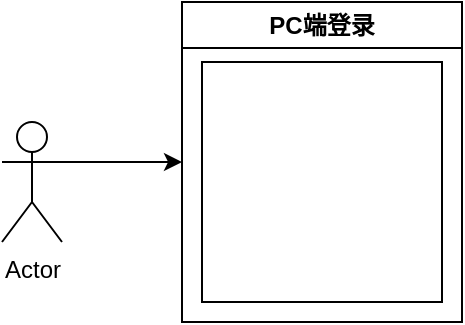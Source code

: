 <mxfile version="24.8.2">
  <diagram name="第 1 页" id="Ib9BUUQ_eEwHa9DM7u5N">
    <mxGraphModel dx="989" dy="604" grid="1" gridSize="10" guides="1" tooltips="1" connect="1" arrows="1" fold="1" page="1" pageScale="1" pageWidth="827" pageHeight="1169" math="0" shadow="0">
      <root>
        <mxCell id="0" />
        <mxCell id="1" parent="0" />
        <mxCell id="mOQfiVYmanUj4Pw-yA3T-8" style="edgeStyle=orthogonalEdgeStyle;rounded=0;orthogonalLoop=1;jettySize=auto;html=1;exitX=1;exitY=0.333;exitDx=0;exitDy=0;exitPerimeter=0;entryX=0;entryY=0.5;entryDx=0;entryDy=0;" edge="1" parent="1" source="mOQfiVYmanUj4Pw-yA3T-2" target="mOQfiVYmanUj4Pw-yA3T-7">
          <mxGeometry relative="1" as="geometry" />
        </mxCell>
        <mxCell id="mOQfiVYmanUj4Pw-yA3T-2" value="Actor" style="shape=umlActor;verticalLabelPosition=bottom;verticalAlign=top;html=1;outlineConnect=0;" vertex="1" parent="1">
          <mxGeometry x="20" y="320" width="30" height="60" as="geometry" />
        </mxCell>
        <mxCell id="mOQfiVYmanUj4Pw-yA3T-7" value="PC端登录" style="swimlane;whiteSpace=wrap;html=1;" vertex="1" parent="1">
          <mxGeometry x="110" y="260" width="140" height="160" as="geometry" />
        </mxCell>
        <mxCell id="mOQfiVYmanUj4Pw-yA3T-11" value="" style="whiteSpace=wrap;html=1;aspect=fixed;" vertex="1" parent="mOQfiVYmanUj4Pw-yA3T-7">
          <mxGeometry x="10" y="30" width="120" height="120" as="geometry" />
        </mxCell>
      </root>
    </mxGraphModel>
  </diagram>
</mxfile>
